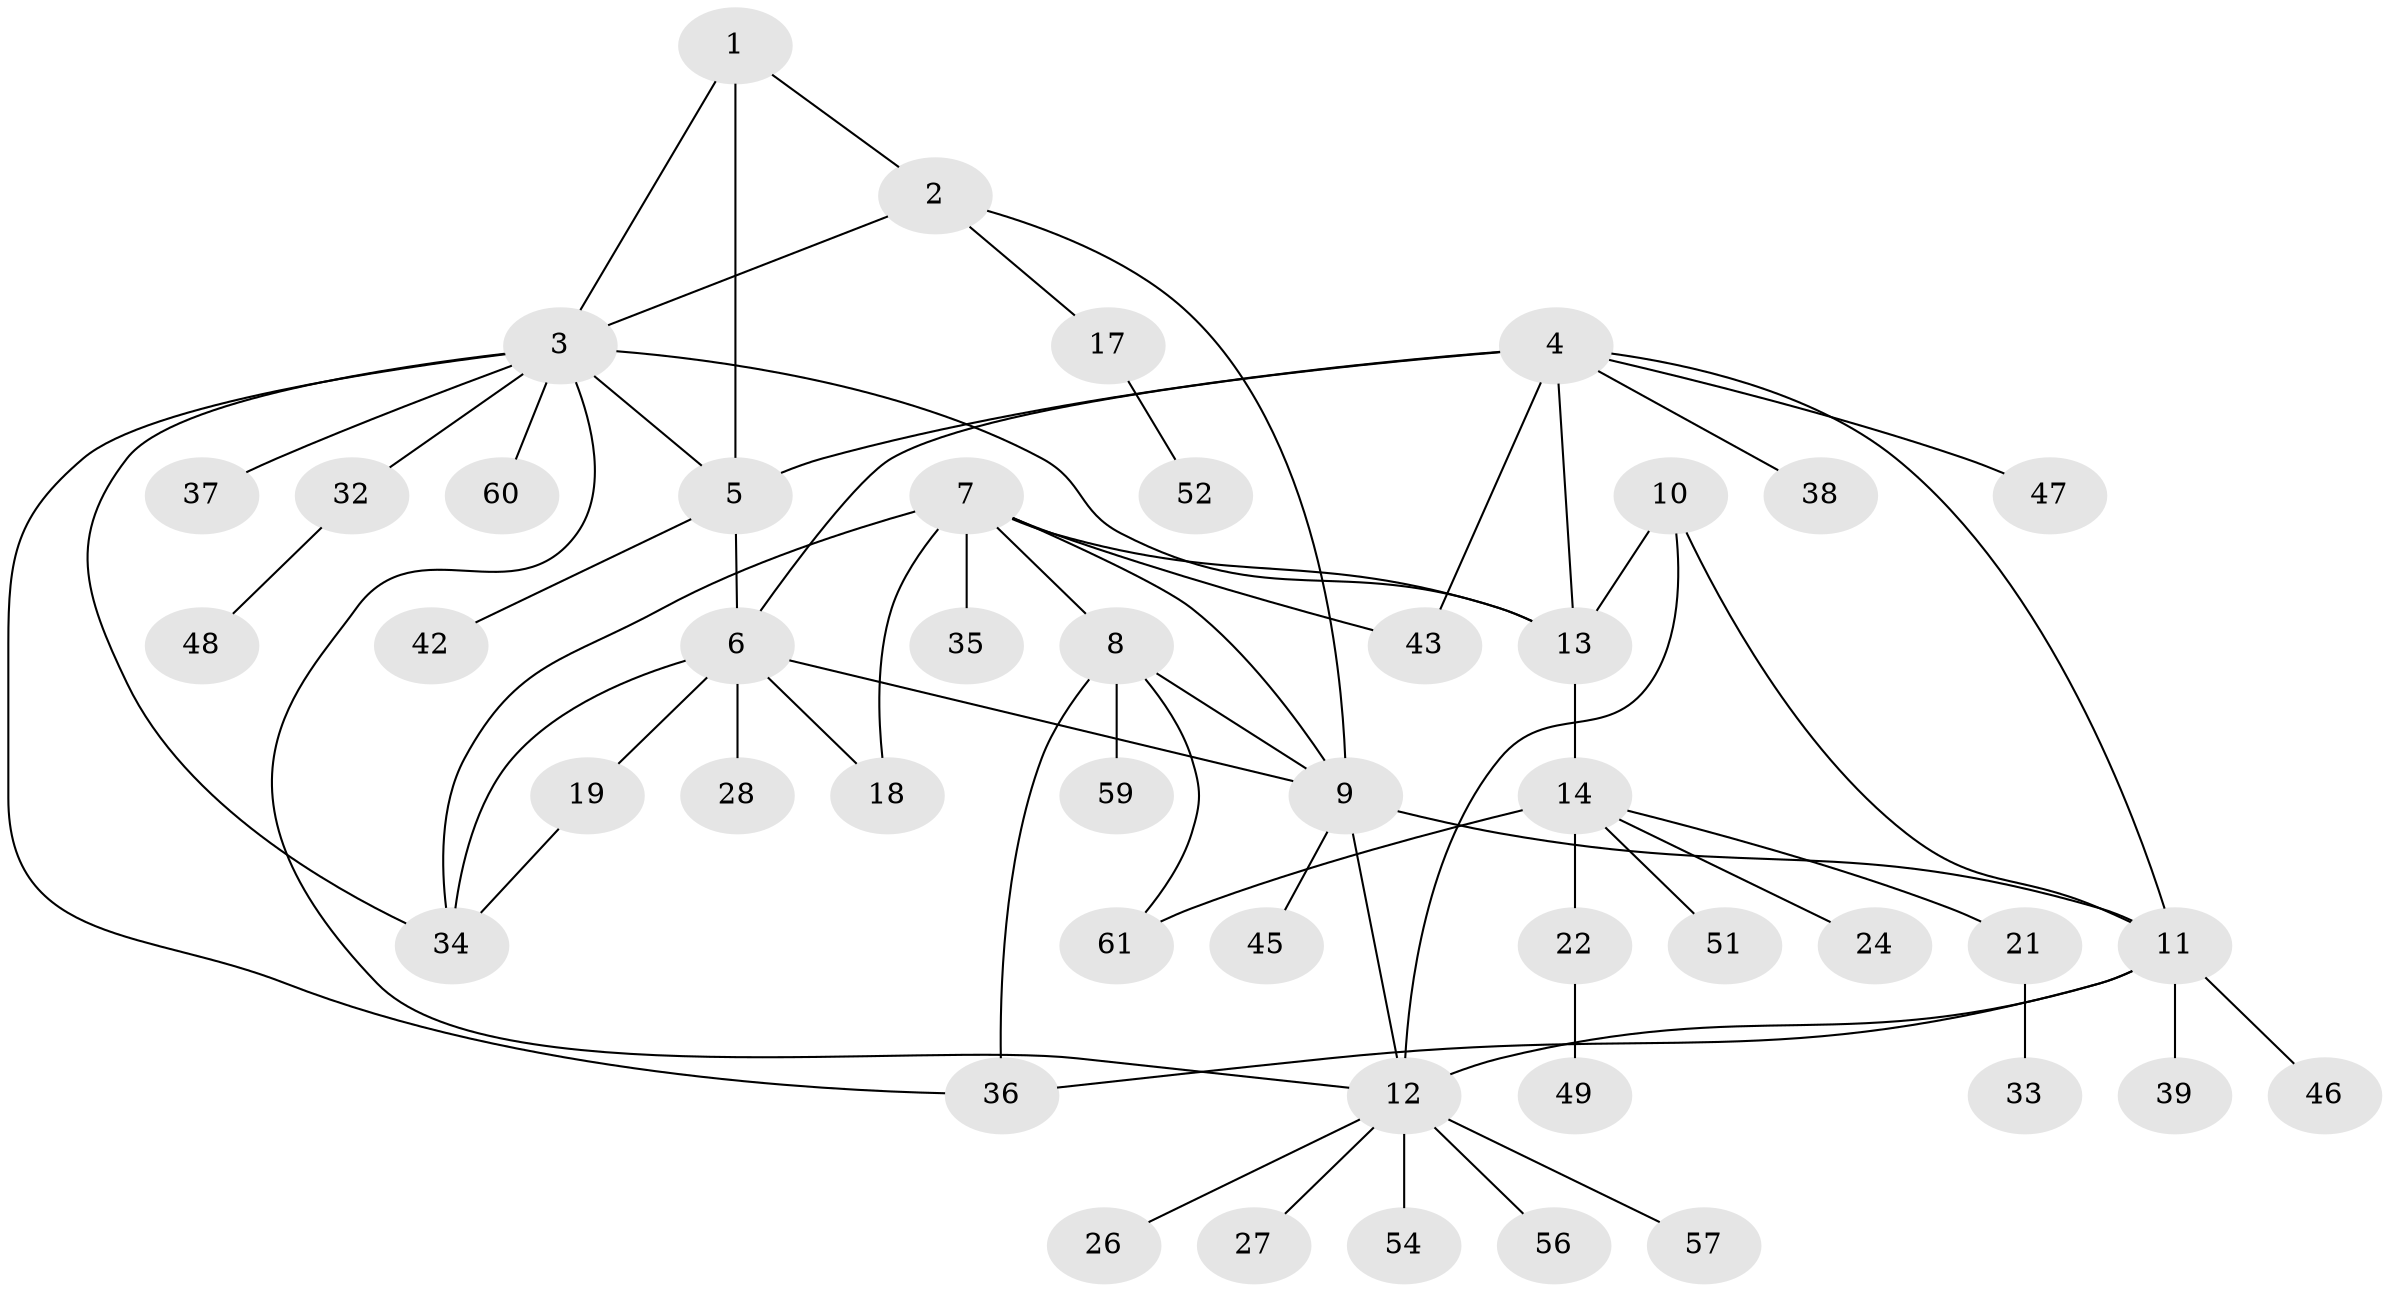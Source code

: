 // original degree distribution, {3: 0.06349206349206349, 5: 0.047619047619047616, 7: 0.06349206349206349, 8: 0.047619047619047616, 10: 0.015873015873015872, 6: 0.015873015873015872, 2: 0.2857142857142857, 1: 0.42857142857142855, 4: 0.031746031746031744}
// Generated by graph-tools (version 1.1) at 2025/11/02/27/25 16:11:29]
// undirected, 46 vertices, 65 edges
graph export_dot {
graph [start="1"]
  node [color=gray90,style=filled];
  1;
  2 [super="+16"];
  3 [super="+30"];
  4 [super="+23"];
  5 [super="+25"];
  6 [super="+41"];
  7 [super="+62"];
  8 [super="+53"];
  9 [super="+44"];
  10;
  11 [super="+40"];
  12 [super="+50"];
  13 [super="+15"];
  14 [super="+20"];
  17;
  18;
  19 [super="+63"];
  21;
  22 [super="+29"];
  24;
  26;
  27;
  28 [super="+31"];
  32;
  33;
  34 [super="+58"];
  35;
  36;
  37;
  38;
  39;
  42 [super="+55"];
  43;
  45;
  46;
  47;
  48;
  49;
  51;
  52;
  54;
  56;
  57;
  59;
  60;
  61;
  1 -- 2;
  1 -- 3;
  1 -- 5;
  2 -- 3;
  2 -- 9;
  2 -- 17;
  3 -- 12;
  3 -- 13;
  3 -- 34;
  3 -- 32;
  3 -- 36;
  3 -- 37;
  3 -- 60;
  3 -- 5;
  4 -- 5;
  4 -- 6;
  4 -- 11;
  4 -- 13;
  4 -- 38;
  4 -- 43;
  4 -- 47;
  5 -- 6;
  5 -- 42;
  6 -- 9;
  6 -- 18;
  6 -- 19;
  6 -- 28;
  6 -- 34;
  7 -- 8;
  7 -- 9;
  7 -- 13;
  7 -- 18;
  7 -- 34;
  7 -- 35;
  7 -- 43;
  8 -- 9;
  8 -- 59;
  8 -- 36;
  8 -- 61;
  9 -- 12;
  9 -- 45;
  9 -- 11;
  10 -- 11;
  10 -- 12;
  10 -- 13;
  11 -- 12;
  11 -- 36;
  11 -- 39;
  11 -- 46;
  12 -- 26;
  12 -- 27;
  12 -- 54;
  12 -- 56;
  12 -- 57;
  13 -- 14 [weight=2];
  14 -- 21;
  14 -- 22;
  14 -- 24;
  14 -- 51;
  14 -- 61;
  17 -- 52;
  19 -- 34;
  21 -- 33;
  22 -- 49;
  32 -- 48;
}

